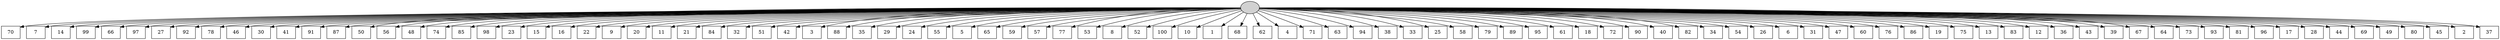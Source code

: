 digraph G {
0[style=filled, fillcolor=grey82, label=""];
1[shape=box,style=filled, fillcolor=white,label="70\n"];
2[shape=box,style=filled, fillcolor=white,label="7\n"];
3[shape=box,style=filled, fillcolor=white,label="14\n"];
4[shape=box,style=filled, fillcolor=white,label="99\n"];
5[shape=box,style=filled, fillcolor=white,label="66\n"];
6[shape=box,style=filled, fillcolor=white,label="97\n"];
7[shape=box,style=filled, fillcolor=white,label="27\n"];
8[shape=box,style=filled, fillcolor=white,label="92\n"];
9[shape=box,style=filled, fillcolor=white,label="78\n"];
10[shape=box,style=filled, fillcolor=white,label="46\n"];
11[shape=box,style=filled, fillcolor=white,label="30\n"];
12[shape=box,style=filled, fillcolor=white,label="41\n"];
13[shape=box,style=filled, fillcolor=white,label="91\n"];
14[shape=box,style=filled, fillcolor=white,label="87\n"];
15[shape=box,style=filled, fillcolor=white,label="50\n"];
16[shape=box,style=filled, fillcolor=white,label="56\n"];
17[shape=box,style=filled, fillcolor=white,label="48\n"];
18[shape=box,style=filled, fillcolor=white,label="74\n"];
19[shape=box,style=filled, fillcolor=white,label="85\n"];
20[shape=box,style=filled, fillcolor=white,label="98\n"];
21[shape=box,style=filled, fillcolor=white,label="23\n"];
22[shape=box,style=filled, fillcolor=white,label="15\n"];
23[shape=box,style=filled, fillcolor=white,label="16\n"];
24[shape=box,style=filled, fillcolor=white,label="22\n"];
25[shape=box,style=filled, fillcolor=white,label="9\n"];
26[shape=box,style=filled, fillcolor=white,label="20\n"];
27[shape=box,style=filled, fillcolor=white,label="11\n"];
28[shape=box,style=filled, fillcolor=white,label="21\n"];
29[shape=box,style=filled, fillcolor=white,label="84\n"];
30[shape=box,style=filled, fillcolor=white,label="32\n"];
31[shape=box,style=filled, fillcolor=white,label="51\n"];
32[shape=box,style=filled, fillcolor=white,label="42\n"];
33[shape=box,style=filled, fillcolor=white,label="3\n"];
34[shape=box,style=filled, fillcolor=white,label="88\n"];
35[shape=box,style=filled, fillcolor=white,label="35\n"];
36[shape=box,style=filled, fillcolor=white,label="29\n"];
37[shape=box,style=filled, fillcolor=white,label="24\n"];
38[shape=box,style=filled, fillcolor=white,label="55\n"];
39[shape=box,style=filled, fillcolor=white,label="5\n"];
40[shape=box,style=filled, fillcolor=white,label="65\n"];
41[shape=box,style=filled, fillcolor=white,label="59\n"];
42[shape=box,style=filled, fillcolor=white,label="57\n"];
43[shape=box,style=filled, fillcolor=white,label="77\n"];
44[shape=box,style=filled, fillcolor=white,label="53\n"];
45[shape=box,style=filled, fillcolor=white,label="8\n"];
46[shape=box,style=filled, fillcolor=white,label="52\n"];
47[shape=box,style=filled, fillcolor=white,label="100\n"];
48[shape=box,style=filled, fillcolor=white,label="10\n"];
49[shape=box,style=filled, fillcolor=white,label="1\n"];
50[shape=box,style=filled, fillcolor=white,label="68\n"];
51[shape=box,style=filled, fillcolor=white,label="62\n"];
52[shape=box,style=filled, fillcolor=white,label="4\n"];
53[shape=box,style=filled, fillcolor=white,label="71\n"];
54[shape=box,style=filled, fillcolor=white,label="63\n"];
55[shape=box,style=filled, fillcolor=white,label="94\n"];
56[shape=box,style=filled, fillcolor=white,label="38\n"];
57[shape=box,style=filled, fillcolor=white,label="33\n"];
58[shape=box,style=filled, fillcolor=white,label="25\n"];
59[shape=box,style=filled, fillcolor=white,label="58\n"];
60[shape=box,style=filled, fillcolor=white,label="79\n"];
61[shape=box,style=filled, fillcolor=white,label="89\n"];
62[shape=box,style=filled, fillcolor=white,label="95\n"];
63[shape=box,style=filled, fillcolor=white,label="61\n"];
64[shape=box,style=filled, fillcolor=white,label="18\n"];
65[shape=box,style=filled, fillcolor=white,label="72\n"];
66[shape=box,style=filled, fillcolor=white,label="90\n"];
67[shape=box,style=filled, fillcolor=white,label="40\n"];
68[shape=box,style=filled, fillcolor=white,label="82\n"];
69[shape=box,style=filled, fillcolor=white,label="34\n"];
70[shape=box,style=filled, fillcolor=white,label="54\n"];
71[shape=box,style=filled, fillcolor=white,label="26\n"];
72[shape=box,style=filled, fillcolor=white,label="6\n"];
73[shape=box,style=filled, fillcolor=white,label="31\n"];
74[shape=box,style=filled, fillcolor=white,label="47\n"];
75[shape=box,style=filled, fillcolor=white,label="60\n"];
76[shape=box,style=filled, fillcolor=white,label="76\n"];
77[shape=box,style=filled, fillcolor=white,label="86\n"];
78[shape=box,style=filled, fillcolor=white,label="19\n"];
79[shape=box,style=filled, fillcolor=white,label="75\n"];
80[shape=box,style=filled, fillcolor=white,label="13\n"];
81[shape=box,style=filled, fillcolor=white,label="83\n"];
82[shape=box,style=filled, fillcolor=white,label="12\n"];
83[shape=box,style=filled, fillcolor=white,label="36\n"];
84[shape=box,style=filled, fillcolor=white,label="43\n"];
85[shape=box,style=filled, fillcolor=white,label="39\n"];
86[shape=box,style=filled, fillcolor=white,label="67\n"];
87[shape=box,style=filled, fillcolor=white,label="64\n"];
88[shape=box,style=filled, fillcolor=white,label="73\n"];
89[shape=box,style=filled, fillcolor=white,label="93\n"];
90[shape=box,style=filled, fillcolor=white,label="81\n"];
91[shape=box,style=filled, fillcolor=white,label="96\n"];
92[shape=box,style=filled, fillcolor=white,label="17\n"];
93[shape=box,style=filled, fillcolor=white,label="28\n"];
94[shape=box,style=filled, fillcolor=white,label="44\n"];
95[shape=box,style=filled, fillcolor=white,label="69\n"];
96[shape=box,style=filled, fillcolor=white,label="49\n"];
97[shape=box,style=filled, fillcolor=white,label="80\n"];
98[shape=box,style=filled, fillcolor=white,label="45\n"];
99[shape=box,style=filled, fillcolor=white,label="2\n"];
100[shape=box,style=filled, fillcolor=white,label="37\n"];
0->1 ;
0->2 ;
0->3 ;
0->4 ;
0->5 ;
0->6 ;
0->7 ;
0->8 ;
0->9 ;
0->10 ;
0->11 ;
0->12 ;
0->13 ;
0->14 ;
0->15 ;
0->16 ;
0->17 ;
0->18 ;
0->19 ;
0->20 ;
0->21 ;
0->22 ;
0->23 ;
0->24 ;
0->25 ;
0->26 ;
0->27 ;
0->28 ;
0->29 ;
0->30 ;
0->31 ;
0->32 ;
0->33 ;
0->34 ;
0->35 ;
0->36 ;
0->37 ;
0->38 ;
0->39 ;
0->40 ;
0->41 ;
0->42 ;
0->43 ;
0->44 ;
0->45 ;
0->46 ;
0->47 ;
0->48 ;
0->49 ;
0->50 ;
0->51 ;
0->52 ;
0->53 ;
0->54 ;
0->55 ;
0->56 ;
0->57 ;
0->58 ;
0->59 ;
0->60 ;
0->61 ;
0->62 ;
0->63 ;
0->64 ;
0->65 ;
0->66 ;
0->67 ;
0->68 ;
0->69 ;
0->70 ;
0->71 ;
0->72 ;
0->73 ;
0->74 ;
0->75 ;
0->76 ;
0->77 ;
0->78 ;
0->79 ;
0->80 ;
0->81 ;
0->82 ;
0->83 ;
0->84 ;
0->85 ;
0->86 ;
0->87 ;
0->88 ;
0->89 ;
0->90 ;
0->91 ;
0->92 ;
0->93 ;
0->94 ;
0->95 ;
0->96 ;
0->97 ;
0->98 ;
0->99 ;
0->100 ;
}
